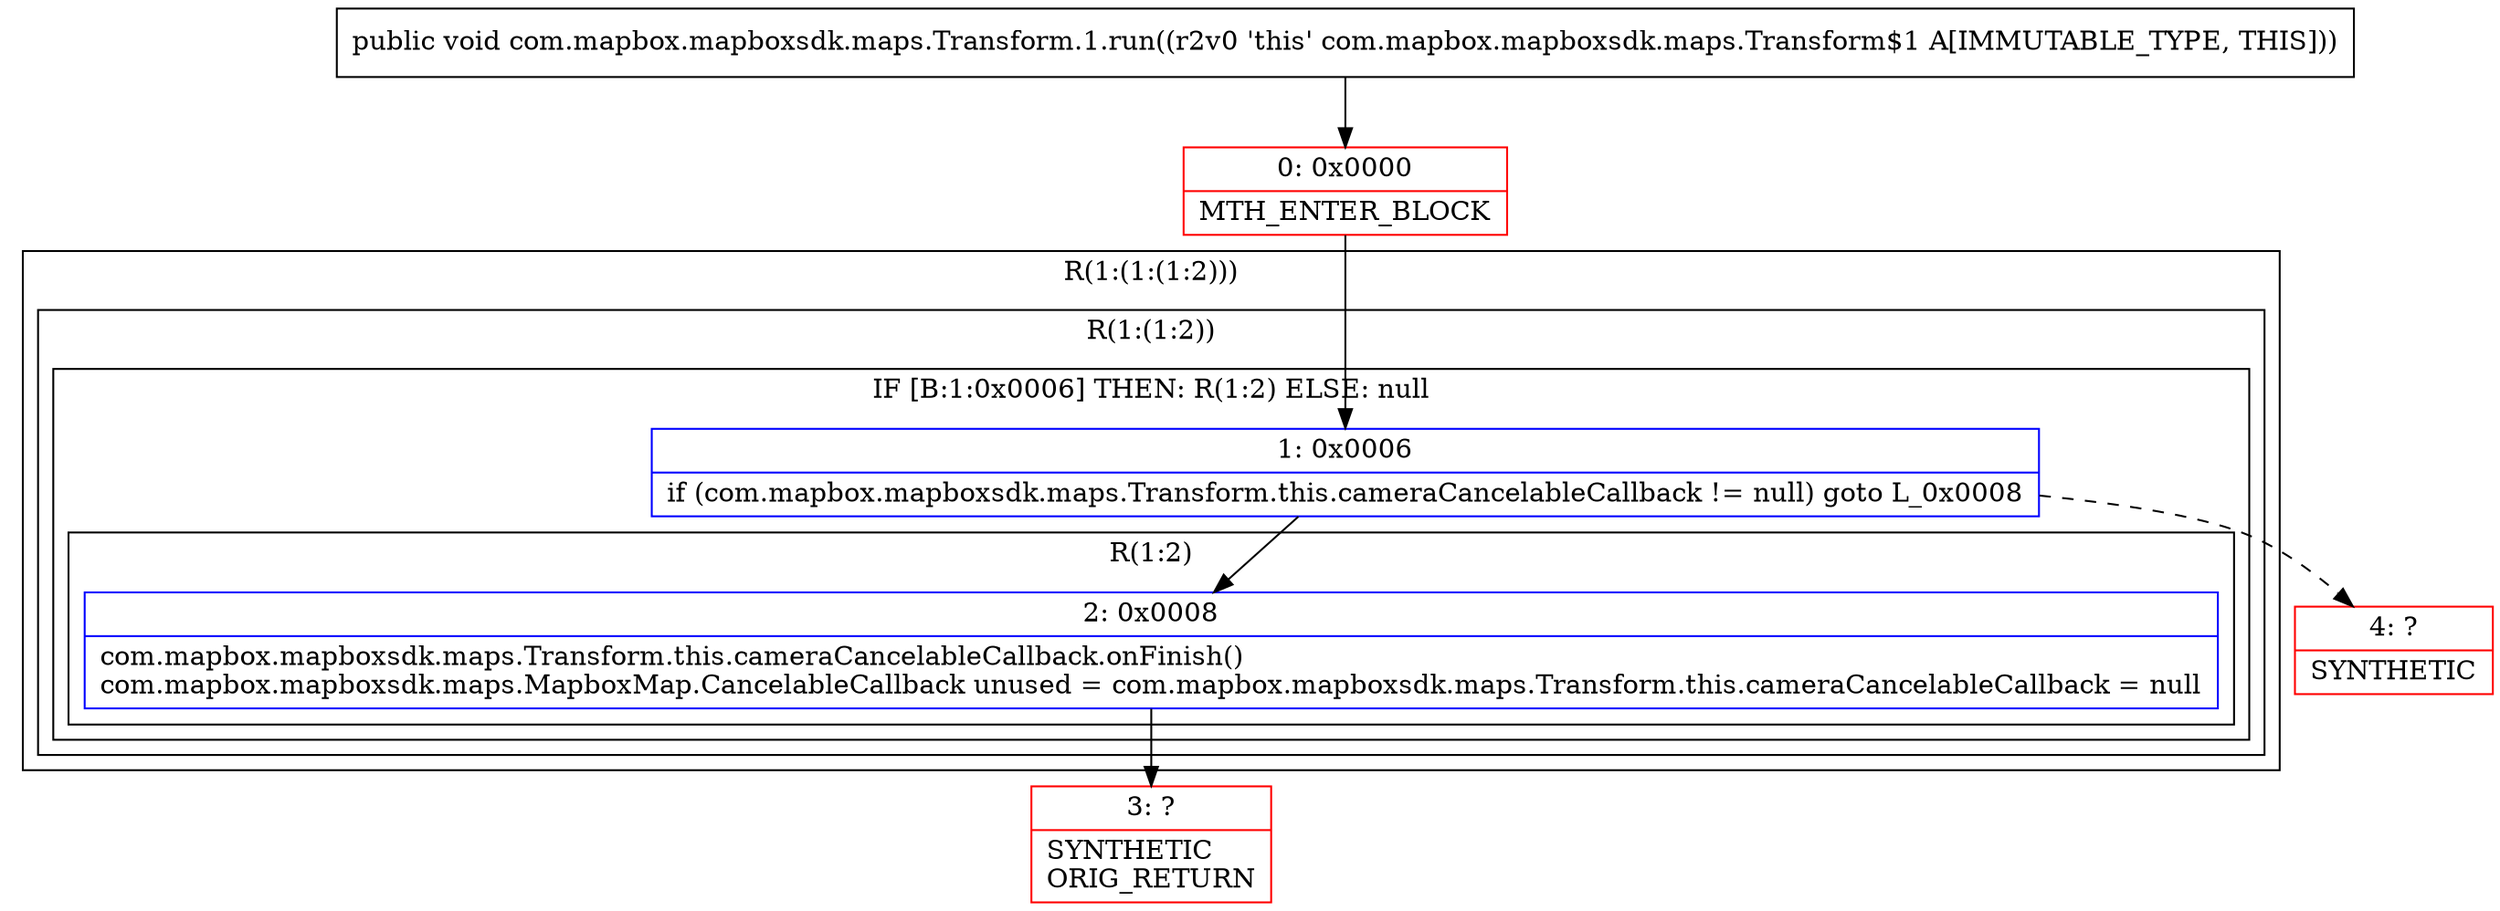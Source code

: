 digraph "CFG forcom.mapbox.mapboxsdk.maps.Transform.1.run()V" {
subgraph cluster_Region_732878654 {
label = "R(1:(1:(1:2)))";
node [shape=record,color=blue];
subgraph cluster_Region_1447236545 {
label = "R(1:(1:2))";
node [shape=record,color=blue];
subgraph cluster_IfRegion_1444880815 {
label = "IF [B:1:0x0006] THEN: R(1:2) ELSE: null";
node [shape=record,color=blue];
Node_1 [shape=record,label="{1\:\ 0x0006|if (com.mapbox.mapboxsdk.maps.Transform.this.cameraCancelableCallback != null) goto L_0x0008\l}"];
subgraph cluster_Region_1443246402 {
label = "R(1:2)";
node [shape=record,color=blue];
Node_2 [shape=record,label="{2\:\ 0x0008|com.mapbox.mapboxsdk.maps.Transform.this.cameraCancelableCallback.onFinish()\lcom.mapbox.mapboxsdk.maps.MapboxMap.CancelableCallback unused = com.mapbox.mapboxsdk.maps.Transform.this.cameraCancelableCallback = null\l}"];
}
}
}
}
Node_0 [shape=record,color=red,label="{0\:\ 0x0000|MTH_ENTER_BLOCK\l}"];
Node_3 [shape=record,color=red,label="{3\:\ ?|SYNTHETIC\lORIG_RETURN\l}"];
Node_4 [shape=record,color=red,label="{4\:\ ?|SYNTHETIC\l}"];
MethodNode[shape=record,label="{public void com.mapbox.mapboxsdk.maps.Transform.1.run((r2v0 'this' com.mapbox.mapboxsdk.maps.Transform$1 A[IMMUTABLE_TYPE, THIS])) }"];
MethodNode -> Node_0;
Node_1 -> Node_2;
Node_1 -> Node_4[style=dashed];
Node_2 -> Node_3;
Node_0 -> Node_1;
}

